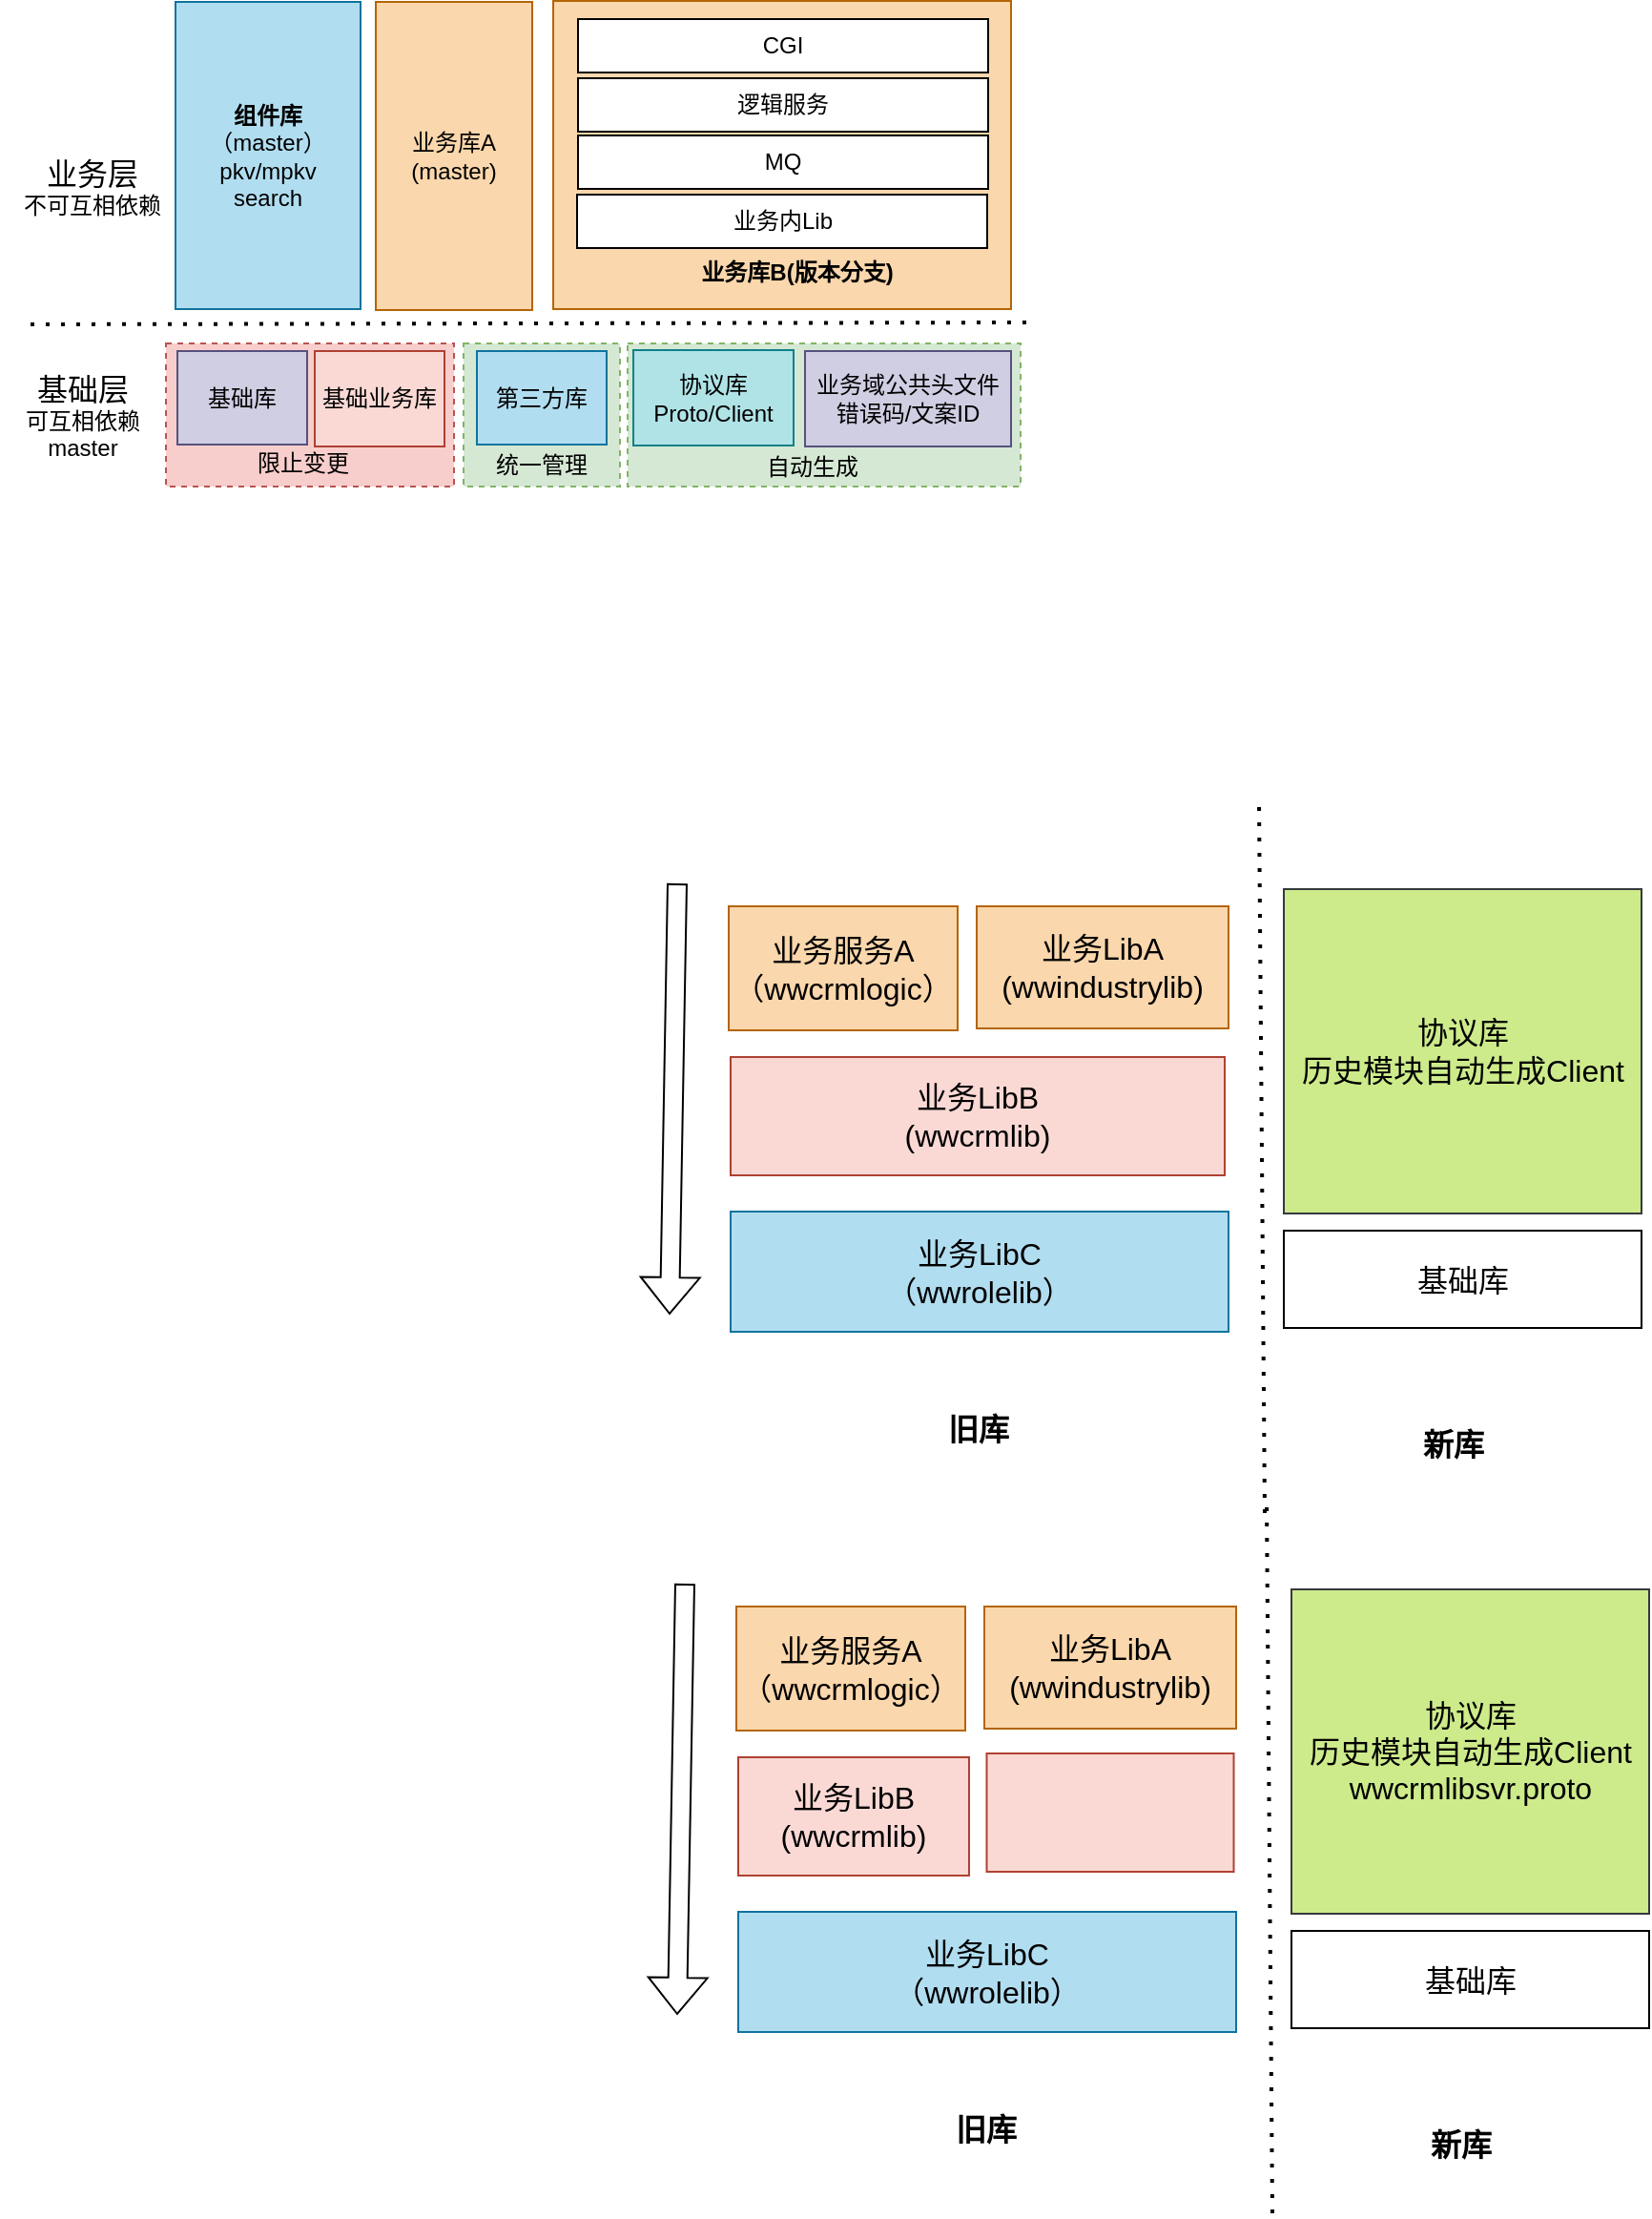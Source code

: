 <mxfile version="20.8.21" type="github">
  <diagram name="第 1 页" id="p7ilKmmfWPfuCgHAKhaK">
    <mxGraphModel dx="2365" dy="657" grid="0" gridSize="10" guides="1" tooltips="1" connect="1" arrows="1" fold="1" page="0" pageScale="1" pageWidth="827" pageHeight="1169" math="0" shadow="0">
      <root>
        <mxCell id="0" />
        <mxCell id="1" parent="0" />
        <mxCell id="-8FJlGrN7awufWpg46yF-15" value="" style="rounded=0;whiteSpace=wrap;html=1;dashed=1;fillColor=#d5e8d4;strokeColor=#82b366;" vertex="1" parent="1">
          <mxGeometry x="242" y="727" width="82" height="75" as="geometry" />
        </mxCell>
        <mxCell id="-8FJlGrN7awufWpg46yF-14" value="" style="rounded=0;whiteSpace=wrap;html=1;dashed=1;fillColor=#d5e8d4;strokeColor=#82b366;" vertex="1" parent="1">
          <mxGeometry x="328" y="727" width="206" height="75" as="geometry" />
        </mxCell>
        <mxCell id="-8FJlGrN7awufWpg46yF-13" value="" style="rounded=0;whiteSpace=wrap;html=1;dashed=1;fillColor=#f8cecc;strokeColor=#b85450;" vertex="1" parent="1">
          <mxGeometry x="86" y="727" width="151" height="75" as="geometry" />
        </mxCell>
        <mxCell id="-8FJlGrN7awufWpg46yF-1" value="基础库" style="rounded=0;whiteSpace=wrap;html=1;fillColor=#d0cee2;strokeColor=#56517e;" vertex="1" parent="1">
          <mxGeometry x="92" y="731" width="68" height="49" as="geometry" />
        </mxCell>
        <mxCell id="-8FJlGrN7awufWpg46yF-2" value="协议库&lt;br&gt;Proto/Client" style="rounded=0;whiteSpace=wrap;html=1;fillColor=#b0e3e6;strokeColor=#0e8088;" vertex="1" parent="1">
          <mxGeometry x="331" y="730.5" width="84" height="50" as="geometry" />
        </mxCell>
        <mxCell id="-8FJlGrN7awufWpg46yF-3" value="&lt;b&gt;组件库&lt;/b&gt;&lt;br&gt;（master）&lt;br&gt;pkv/mpkv&lt;br&gt;search" style="rounded=0;whiteSpace=wrap;html=1;fillColor=#b1ddf0;strokeColor=#10739e;" vertex="1" parent="1">
          <mxGeometry x="91" y="548" width="97" height="161" as="geometry" />
        </mxCell>
        <mxCell id="-8FJlGrN7awufWpg46yF-4" value="" style="endArrow=none;dashed=1;html=1;dashPattern=1 3;strokeWidth=2;rounded=0;" edge="1" parent="1">
          <mxGeometry width="50" height="50" relative="1" as="geometry">
            <mxPoint x="15" y="717" as="sourcePoint" />
            <mxPoint x="542" y="716" as="targetPoint" />
          </mxGeometry>
        </mxCell>
        <mxCell id="-8FJlGrN7awufWpg46yF-5" value="业务库A&lt;br&gt;(master)" style="rounded=0;whiteSpace=wrap;html=1;fillColor=#fad7ac;strokeColor=#b46504;" vertex="1" parent="1">
          <mxGeometry x="196" y="548" width="82" height="161.5" as="geometry" />
        </mxCell>
        <mxCell id="-8FJlGrN7awufWpg46yF-6" value="" style="rounded=0;whiteSpace=wrap;html=1;fillColor=#fad7ac;strokeColor=#b46504;" vertex="1" parent="1">
          <mxGeometry x="289" y="547.5" width="240" height="161.5" as="geometry" />
        </mxCell>
        <mxCell id="-8FJlGrN7awufWpg46yF-9" value="基础业务库" style="rounded=0;whiteSpace=wrap;html=1;fillColor=#fad9d5;strokeColor=#ae4132;" vertex="1" parent="1">
          <mxGeometry x="164" y="731" width="68" height="50" as="geometry" />
        </mxCell>
        <mxCell id="-8FJlGrN7awufWpg46yF-10" value="业务域公共头文件&lt;br&gt;错误码/文案ID" style="rounded=0;whiteSpace=wrap;html=1;fillColor=#d0cee2;strokeColor=#56517e;" vertex="1" parent="1">
          <mxGeometry x="421" y="731" width="108" height="50" as="geometry" />
        </mxCell>
        <mxCell id="-8FJlGrN7awufWpg46yF-11" value="第三方库" style="rounded=0;whiteSpace=wrap;html=1;fillColor=#b1ddf0;strokeColor=#10739e;" vertex="1" parent="1">
          <mxGeometry x="249" y="731" width="68" height="49" as="geometry" />
        </mxCell>
        <mxCell id="-8FJlGrN7awufWpg46yF-12" value="&lt;font style=&quot;font-size: 16px;&quot;&gt;基础层&lt;/font&gt;&lt;br&gt;可互相依赖&lt;br&gt;master" style="text;html=1;strokeColor=none;fillColor=none;align=center;verticalAlign=middle;whiteSpace=wrap;rounded=0;" vertex="1" parent="1">
          <mxGeometry x="-1" y="737.75" width="87" height="53.5" as="geometry" />
        </mxCell>
        <mxCell id="-8FJlGrN7awufWpg46yF-16" value="限止变更" style="text;html=1;strokeColor=none;fillColor=none;align=center;verticalAlign=middle;whiteSpace=wrap;rounded=0;" vertex="1" parent="1">
          <mxGeometry x="128" y="780" width="60" height="19" as="geometry" />
        </mxCell>
        <mxCell id="-8FJlGrN7awufWpg46yF-17" value="统一管理" style="text;html=1;strokeColor=none;fillColor=none;align=center;verticalAlign=middle;whiteSpace=wrap;rounded=0;" vertex="1" parent="1">
          <mxGeometry x="253" y="781" width="60" height="19" as="geometry" />
        </mxCell>
        <mxCell id="-8FJlGrN7awufWpg46yF-18" value="自动生成" style="text;html=1;strokeColor=none;fillColor=none;align=center;verticalAlign=middle;whiteSpace=wrap;rounded=0;" vertex="1" parent="1">
          <mxGeometry x="395" y="782" width="60" height="19" as="geometry" />
        </mxCell>
        <mxCell id="-8FJlGrN7awufWpg46yF-19" value="CGI" style="rounded=0;whiteSpace=wrap;html=1;" vertex="1" parent="1">
          <mxGeometry x="302" y="557" width="215" height="28" as="geometry" />
        </mxCell>
        <mxCell id="-8FJlGrN7awufWpg46yF-20" value="逻辑服务" style="rounded=0;whiteSpace=wrap;html=1;" vertex="1" parent="1">
          <mxGeometry x="302" y="588" width="215" height="28" as="geometry" />
        </mxCell>
        <mxCell id="-8FJlGrN7awufWpg46yF-21" value="MQ" style="rounded=0;whiteSpace=wrap;html=1;" vertex="1" parent="1">
          <mxGeometry x="302" y="618" width="215" height="28" as="geometry" />
        </mxCell>
        <mxCell id="-8FJlGrN7awufWpg46yF-22" value="&lt;b&gt;业务库B(版本分支)&lt;/b&gt;" style="text;html=1;strokeColor=none;fillColor=none;align=center;verticalAlign=middle;whiteSpace=wrap;rounded=0;" vertex="1" parent="1">
          <mxGeometry x="364" y="675" width="106" height="30" as="geometry" />
        </mxCell>
        <mxCell id="-8FJlGrN7awufWpg46yF-23" value="&lt;font style=&quot;font-size: 16px;&quot;&gt;业务层&lt;/font&gt;&lt;br&gt;不可互相依赖" style="text;html=1;strokeColor=none;fillColor=none;align=center;verticalAlign=middle;whiteSpace=wrap;rounded=0;" vertex="1" parent="1">
          <mxGeometry x="4" y="630" width="87" height="30" as="geometry" />
        </mxCell>
        <mxCell id="-8FJlGrN7awufWpg46yF-24" value="业务内Lib" style="rounded=0;whiteSpace=wrap;html=1;" vertex="1" parent="1">
          <mxGeometry x="301.5" y="649" width="215" height="28" as="geometry" />
        </mxCell>
        <mxCell id="-8FJlGrN7awufWpg46yF-26" value="业务服务A&lt;br&gt;（wwcrmlogic）" style="rounded=0;whiteSpace=wrap;html=1;fontSize=16;fillColor=#fad7ac;strokeColor=#b46504;" vertex="1" parent="1">
          <mxGeometry x="381" y="1022" width="120" height="65" as="geometry" />
        </mxCell>
        <mxCell id="-8FJlGrN7awufWpg46yF-28" value="业务LibA&lt;br&gt;(wwindustrylib)" style="rounded=0;whiteSpace=wrap;html=1;fontSize=16;fillColor=#fad7ac;strokeColor=#b46504;" vertex="1" parent="1">
          <mxGeometry x="511" y="1022" width="132" height="64" as="geometry" />
        </mxCell>
        <mxCell id="-8FJlGrN7awufWpg46yF-29" value="业务LibB&lt;br&gt;(wwcrmlib)" style="rounded=0;whiteSpace=wrap;html=1;fontSize=16;fillColor=#fad9d5;strokeColor=#ae4132;" vertex="1" parent="1">
          <mxGeometry x="382" y="1101" width="259" height="62" as="geometry" />
        </mxCell>
        <mxCell id="-8FJlGrN7awufWpg46yF-30" value="业务LibC&lt;br&gt;（wwrolelib）" style="rounded=0;whiteSpace=wrap;html=1;fontSize=16;fillColor=#b1ddf0;strokeColor=#10739e;" vertex="1" parent="1">
          <mxGeometry x="382" y="1182" width="261" height="63" as="geometry" />
        </mxCell>
        <mxCell id="-8FJlGrN7awufWpg46yF-31" value="" style="shape=flexArrow;endArrow=classic;html=1;rounded=0;fontSize=16;" edge="1" parent="1">
          <mxGeometry width="50" height="50" relative="1" as="geometry">
            <mxPoint x="354" y="1010" as="sourcePoint" />
            <mxPoint x="350" y="1236" as="targetPoint" />
          </mxGeometry>
        </mxCell>
        <mxCell id="-8FJlGrN7awufWpg46yF-33" value="协议库&lt;br&gt;历史模块自动生成Client" style="rounded=0;whiteSpace=wrap;html=1;fontSize=16;fillColor=#cdeb8b;strokeColor=#36393d;" vertex="1" parent="1">
          <mxGeometry x="672" y="1013" width="187.5" height="170" as="geometry" />
        </mxCell>
        <mxCell id="-8FJlGrN7awufWpg46yF-34" value="基础库" style="rounded=0;whiteSpace=wrap;html=1;fontSize=16;" vertex="1" parent="1">
          <mxGeometry x="672" y="1192" width="187.5" height="51" as="geometry" />
        </mxCell>
        <mxCell id="-8FJlGrN7awufWpg46yF-35" value="" style="endArrow=none;dashed=1;html=1;dashPattern=1 3;strokeWidth=2;rounded=0;fontSize=16;" edge="1" parent="1">
          <mxGeometry width="50" height="50" relative="1" as="geometry">
            <mxPoint x="662" y="1340" as="sourcePoint" />
            <mxPoint x="659" y="967" as="targetPoint" />
          </mxGeometry>
        </mxCell>
        <mxCell id="-8FJlGrN7awufWpg46yF-39" value="&lt;b&gt;旧库&lt;/b&gt;" style="text;html=1;strokeColor=none;fillColor=none;align=center;verticalAlign=middle;whiteSpace=wrap;rounded=0;fontSize=16;" vertex="1" parent="1">
          <mxGeometry x="481.5" y="1281" width="60" height="30" as="geometry" />
        </mxCell>
        <mxCell id="-8FJlGrN7awufWpg46yF-40" value="&lt;b&gt;新库&lt;/b&gt;" style="text;html=1;strokeColor=none;fillColor=none;align=center;verticalAlign=middle;whiteSpace=wrap;rounded=0;fontSize=16;" vertex="1" parent="1">
          <mxGeometry x="731" y="1289" width="60" height="30" as="geometry" />
        </mxCell>
        <mxCell id="-8FJlGrN7awufWpg46yF-41" value="业务服务A&lt;br&gt;（wwcrmlogic）" style="rounded=0;whiteSpace=wrap;html=1;fontSize=16;fillColor=#fad7ac;strokeColor=#b46504;" vertex="1" parent="1">
          <mxGeometry x="385" y="1389" width="120" height="65" as="geometry" />
        </mxCell>
        <mxCell id="-8FJlGrN7awufWpg46yF-42" value="业务LibA&lt;br&gt;(wwindustrylib)" style="rounded=0;whiteSpace=wrap;html=1;fontSize=16;fillColor=#fad7ac;strokeColor=#b46504;" vertex="1" parent="1">
          <mxGeometry x="515" y="1389" width="132" height="64" as="geometry" />
        </mxCell>
        <mxCell id="-8FJlGrN7awufWpg46yF-43" value="业务LibB&lt;br&gt;(wwcrmlib)" style="rounded=0;whiteSpace=wrap;html=1;fontSize=16;fillColor=#fad9d5;strokeColor=#ae4132;" vertex="1" parent="1">
          <mxGeometry x="386" y="1468" width="121" height="62" as="geometry" />
        </mxCell>
        <mxCell id="-8FJlGrN7awufWpg46yF-44" value="业务LibC&lt;br&gt;（wwrolelib）" style="rounded=0;whiteSpace=wrap;html=1;fontSize=16;fillColor=#b1ddf0;strokeColor=#10739e;" vertex="1" parent="1">
          <mxGeometry x="386" y="1549" width="261" height="63" as="geometry" />
        </mxCell>
        <mxCell id="-8FJlGrN7awufWpg46yF-45" value="" style="shape=flexArrow;endArrow=classic;html=1;rounded=0;fontSize=16;" edge="1" parent="1">
          <mxGeometry width="50" height="50" relative="1" as="geometry">
            <mxPoint x="358" y="1377" as="sourcePoint" />
            <mxPoint x="354" y="1603" as="targetPoint" />
          </mxGeometry>
        </mxCell>
        <mxCell id="-8FJlGrN7awufWpg46yF-46" value="协议库&lt;br&gt;历史模块自动生成Client&lt;br&gt;wwcrmlibsvr.proto" style="rounded=0;whiteSpace=wrap;html=1;fontSize=16;fillColor=#cdeb8b;strokeColor=#36393d;" vertex="1" parent="1">
          <mxGeometry x="676" y="1380" width="187.5" height="170" as="geometry" />
        </mxCell>
        <mxCell id="-8FJlGrN7awufWpg46yF-47" value="基础库" style="rounded=0;whiteSpace=wrap;html=1;fontSize=16;" vertex="1" parent="1">
          <mxGeometry x="676" y="1559" width="187.5" height="51" as="geometry" />
        </mxCell>
        <mxCell id="-8FJlGrN7awufWpg46yF-48" value="" style="endArrow=none;dashed=1;html=1;dashPattern=1 3;strokeWidth=2;rounded=0;fontSize=16;" edge="1" parent="1">
          <mxGeometry width="50" height="50" relative="1" as="geometry">
            <mxPoint x="666" y="1707" as="sourcePoint" />
            <mxPoint x="663" y="1334" as="targetPoint" />
          </mxGeometry>
        </mxCell>
        <mxCell id="-8FJlGrN7awufWpg46yF-49" value="&lt;b&gt;旧库&lt;/b&gt;" style="text;html=1;strokeColor=none;fillColor=none;align=center;verticalAlign=middle;whiteSpace=wrap;rounded=0;fontSize=16;" vertex="1" parent="1">
          <mxGeometry x="485.5" y="1648" width="60" height="30" as="geometry" />
        </mxCell>
        <mxCell id="-8FJlGrN7awufWpg46yF-50" value="&lt;b&gt;新库&lt;/b&gt;" style="text;html=1;strokeColor=none;fillColor=none;align=center;verticalAlign=middle;whiteSpace=wrap;rounded=0;fontSize=16;" vertex="1" parent="1">
          <mxGeometry x="735" y="1656" width="60" height="30" as="geometry" />
        </mxCell>
        <mxCell id="-8FJlGrN7awufWpg46yF-51" value="" style="rounded=0;whiteSpace=wrap;html=1;fontSize=16;fillColor=#fad9d5;strokeColor=#ae4132;" vertex="1" parent="1">
          <mxGeometry x="516.25" y="1466" width="129.5" height="62" as="geometry" />
        </mxCell>
      </root>
    </mxGraphModel>
  </diagram>
</mxfile>
